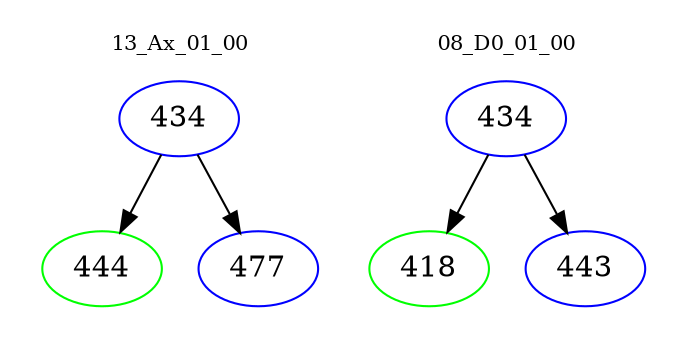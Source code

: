 digraph{
subgraph cluster_0 {
color = white
label = "13_Ax_01_00";
fontsize=10;
T0_434 [label="434", color="blue"]
T0_434 -> T0_444 [color="black"]
T0_444 [label="444", color="green"]
T0_434 -> T0_477 [color="black"]
T0_477 [label="477", color="blue"]
}
subgraph cluster_1 {
color = white
label = "08_D0_01_00";
fontsize=10;
T1_434 [label="434", color="blue"]
T1_434 -> T1_418 [color="black"]
T1_418 [label="418", color="green"]
T1_434 -> T1_443 [color="black"]
T1_443 [label="443", color="blue"]
}
}
